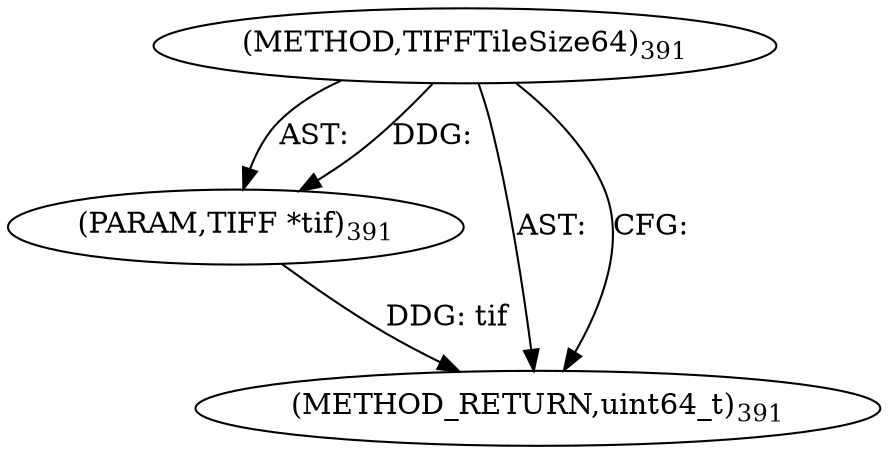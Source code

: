 digraph "TIFFTileSize64" {  
"8619" [label = <(METHOD,TIFFTileSize64)<SUB>391</SUB>> ]
"8620" [label = <(PARAM,TIFF *tif)<SUB>391</SUB>> ]
"8621" [label = <(METHOD_RETURN,uint64_t)<SUB>391</SUB>> ]
  "8619" -> "8620"  [ label = "AST: "] 
  "8619" -> "8621"  [ label = "AST: "] 
  "8619" -> "8621"  [ label = "CFG: "] 
  "8620" -> "8621"  [ label = "DDG: tif"] 
  "8619" -> "8620"  [ label = "DDG: "] 
}
